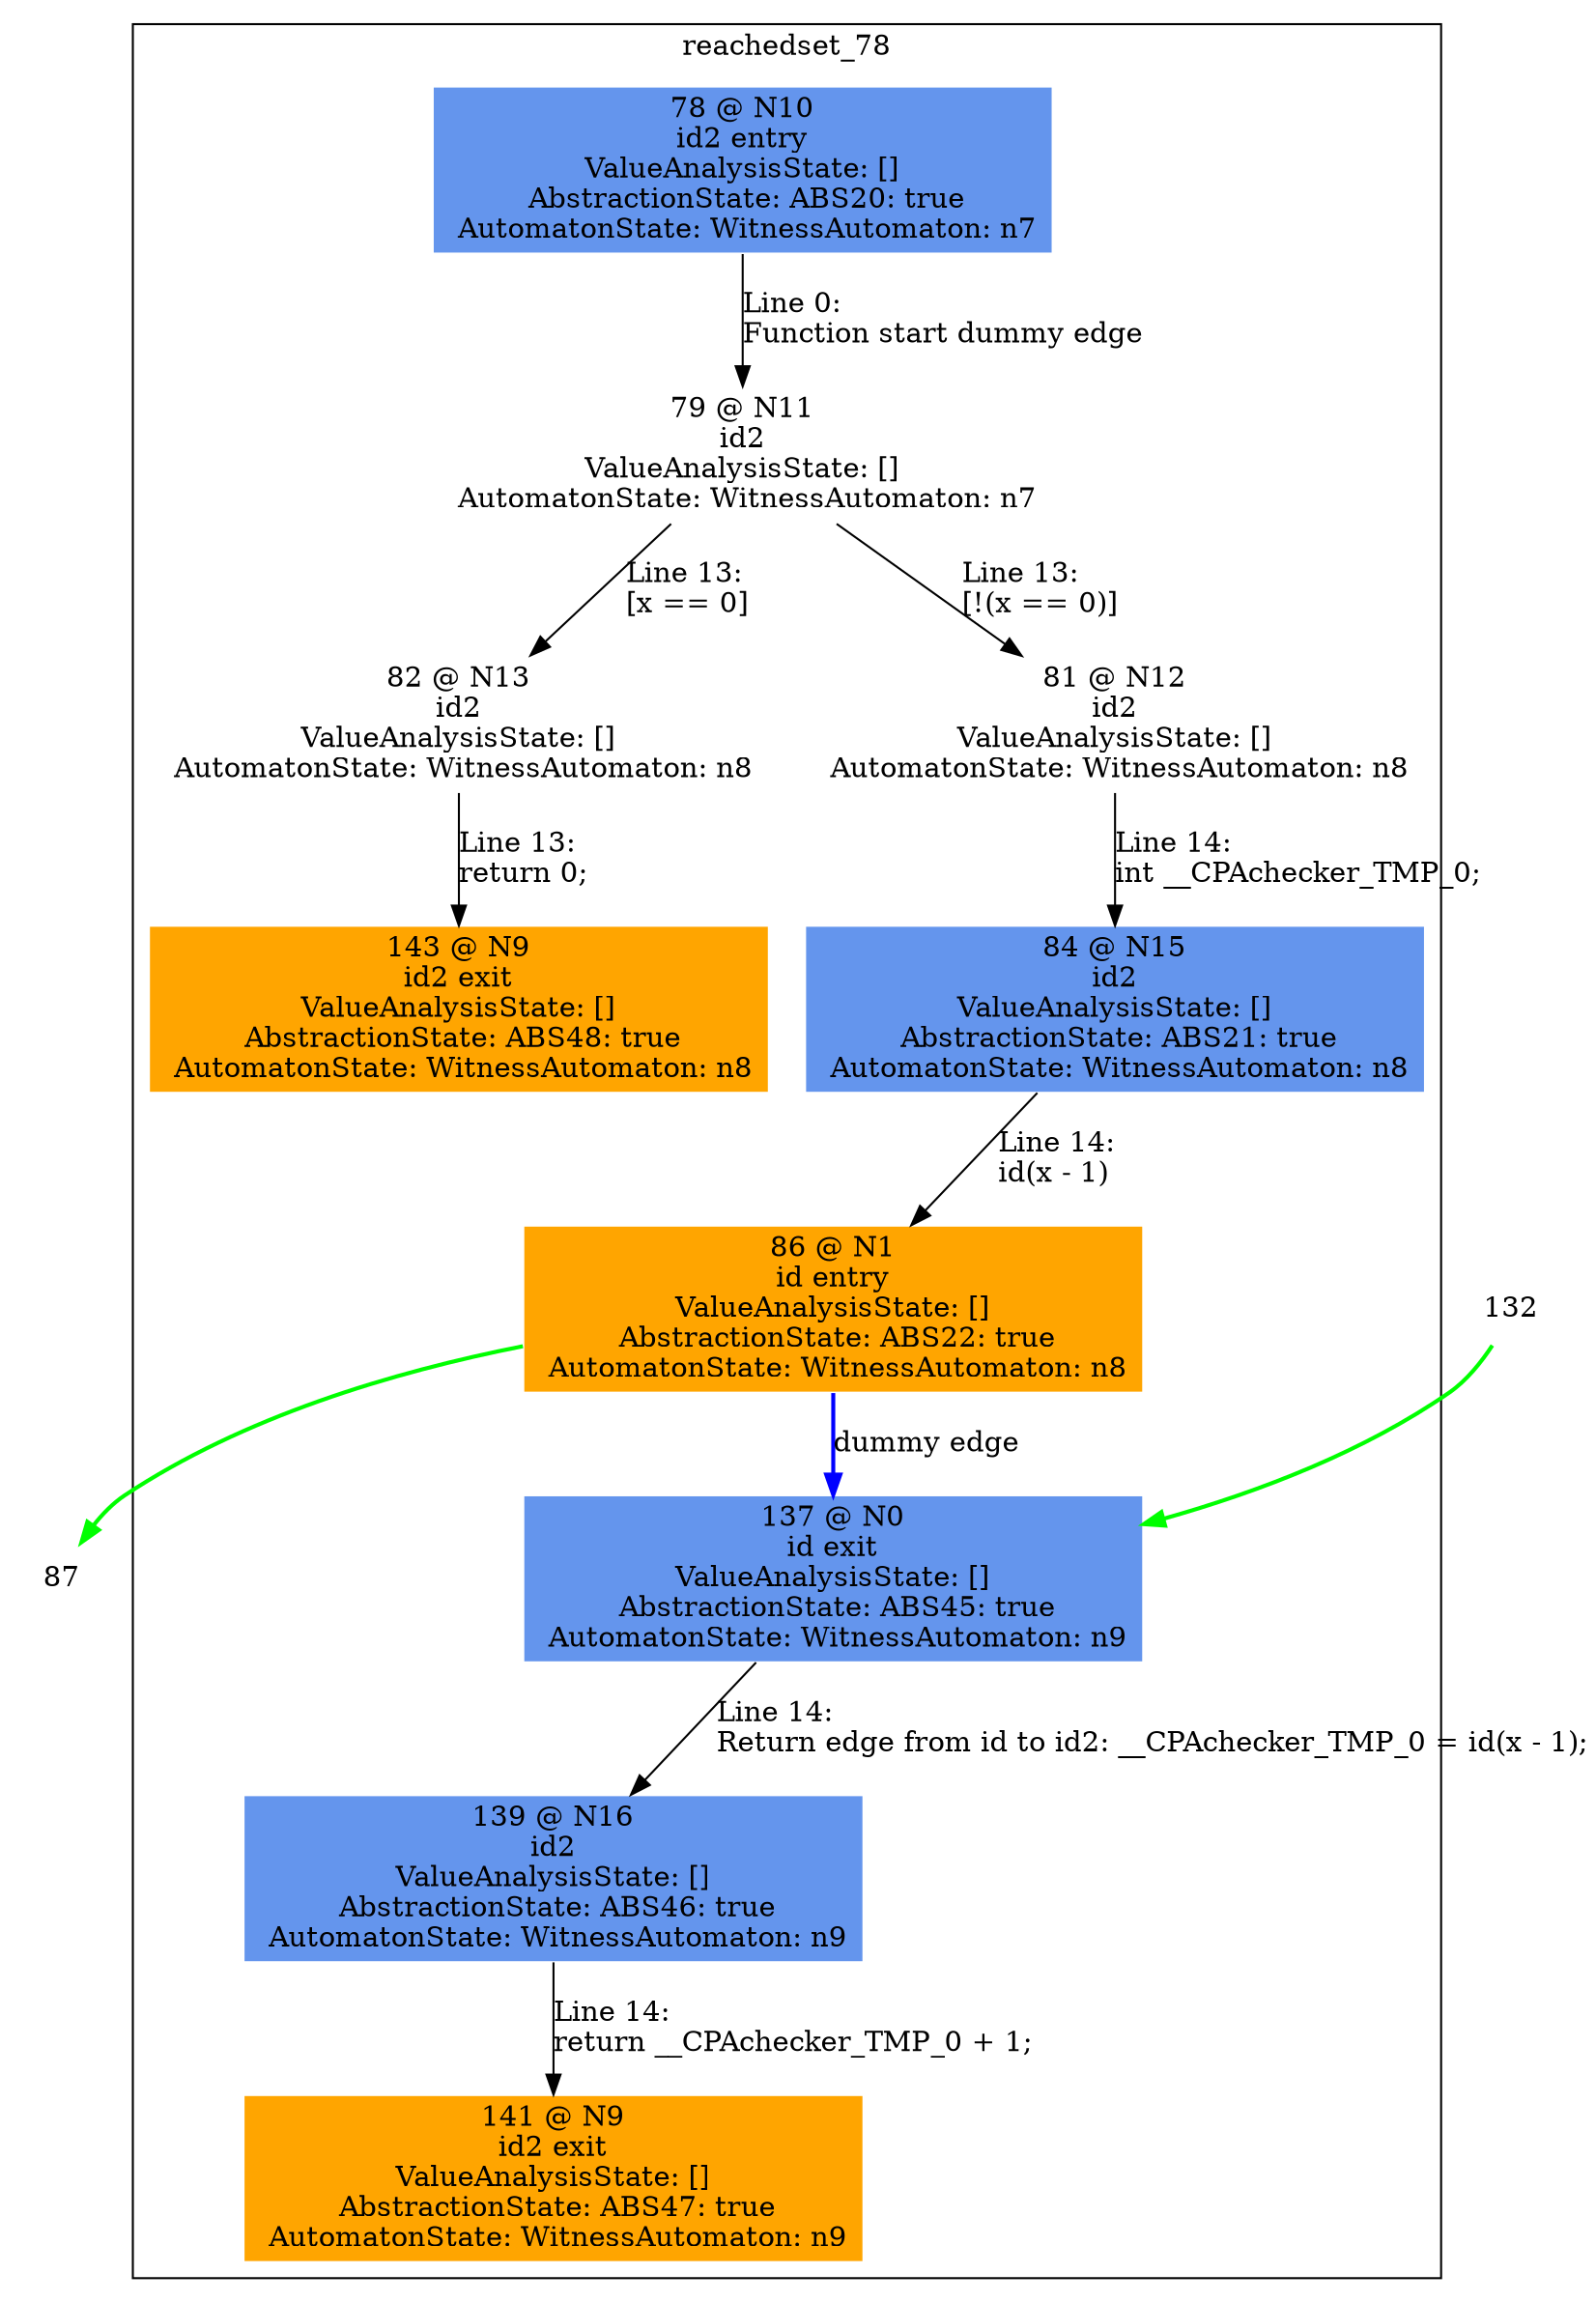 digraph ARG {
node [style="filled" shape="box" color="white"]
subgraph cluster_78 {
label="reachedset_78"
78 [fillcolor="cornflowerblue" label="78 @ N10\nid2 entry\nValueAnalysisState: []\n AbstractionState: ABS20: true\n AutomatonState: WitnessAutomaton: n7\n" id="78"]
79 [label="79 @ N11\nid2\nValueAnalysisState: []\n AutomatonState: WitnessAutomaton: n7\n" id="79"]
82 [label="82 @ N13\nid2\nValueAnalysisState: []\n AutomatonState: WitnessAutomaton: n8\n" id="82"]
143 [fillcolor="orange" label="143 @ N9\nid2 exit\nValueAnalysisState: []\n AbstractionState: ABS48: true\n AutomatonState: WitnessAutomaton: n8\n" id="143"]
81 [label="81 @ N12\nid2\nValueAnalysisState: []\n AutomatonState: WitnessAutomaton: n8\n" id="81"]
84 [fillcolor="cornflowerblue" label="84 @ N15\nid2\nValueAnalysisState: []\n AbstractionState: ABS21: true\n AutomatonState: WitnessAutomaton: n8\n" id="84"]
86 [fillcolor="orange" label="86 @ N1\nid entry\nValueAnalysisState: []\n AbstractionState: ABS22: true\n AutomatonState: WitnessAutomaton: n8\n" id="86"]
137 [fillcolor="cornflowerblue" label="137 @ N0\nid exit\nValueAnalysisState: []\n AbstractionState: ABS45: true\n AutomatonState: WitnessAutomaton: n9\n" id="137"]
139 [fillcolor="cornflowerblue" label="139 @ N16\nid2\nValueAnalysisState: []\n AbstractionState: ABS46: true\n AutomatonState: WitnessAutomaton: n9\n" id="139"]
141 [fillcolor="orange" label="141 @ N9\nid2 exit\nValueAnalysisState: []\n AbstractionState: ABS47: true\n AutomatonState: WitnessAutomaton: n9\n" id="141"]
78 -> 79 [label="Line 0: \lFunction start dummy edge\l" id="78 -> 79"]
79 -> 81 [label="Line 13: \l[!(x == 0)]\l" id="79 -> 81"]
79 -> 82 [label="Line 13: \l[x == 0]\l" id="79 -> 82"]
82 -> 143 [label="Line 13: \lreturn 0;\l" id="82 -> 143"]
81 -> 84 [label="Line 14: \lint __CPAchecker_TMP_0;\l" id="81 -> 84"]
84 -> 86 [label="Line 14: \lid(x - 1)\l" id="84 -> 86"]
86 -> 137 [style="bold" color="blue" label="dummy edge" id="86 -> 137"]
137 -> 139 [label="Line 14: \lReturn edge from id to id2: __CPAchecker_TMP_0 = id(x - 1);\l" id="137 -> 139"]
139 -> 141 [label="Line 14: \lreturn __CPAchecker_TMP_0 + 1;\l" id="139 -> 141"]
}
86 -> 87 [color=green style=bold]
132 -> 137 [color=green style=bold]
}
